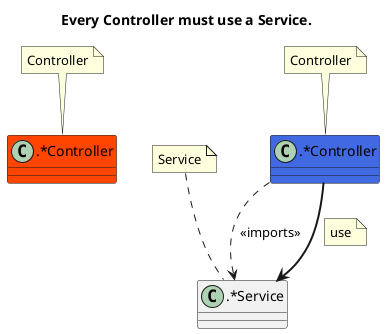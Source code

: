[role="rule"]
Every Controller must use a Service.
@startuml Every Controller must use a Service.
title Every Controller must use a Service.
class ".*Controller" as controllerW #OrangeRed {
}
class ".*Controller" as controllerC #RoyalBlue {
}
class ".*Service" as serviceC {
}
controllerC -[dashed]-> serviceC: <<imports>>
controllerC -[bold]-> serviceC
note on link: use
note "Controller" as Controller1
Controller1 .. controllerW
note "Controller" as Controller
Controller .. controllerC
note "Service" as Service
Service .. serviceC
@enduml

//can only changed to can-only
[role="rule"]
Every Service can-only beUsedBy a Controller or beUsedBy a Service.
@startuml Every Service can-only beUsedBy a Controller or beUsedBy a Service.
scale 4
title Every Service can-only beUsedBy a Controller or beUsedBy a Service.
class ".*Service" as service1W {
}
class ".*Controller" as controllerC {
}
class ".*Service" as serviceCC {
}
class ".*Service" as service1C {
}
class ".*Service" as service1CC {
}
class ".*Service" as service1WW {
}
class "?famixClassW" as famixClassW {
}
class "?famixClass1WW" as famixClass1WW {
}
controllerC -[dashed]-> service1C #line:RoyalBlue;text:RoyalBlue : <<imports>>
service1C -[bold]-> controllerC #line:RoyalBlue;text:RoyalBlue 
note on link: beUsedBy
famixClassW -[dashed]-> service1W #line:OrangeRed;text:OrangeRed : <<imports>>
service1W -[bold]-> famixClassW #line:OrangeRed;text:OrangeRed 
note on link: beUsedBy
serviceCC -[dashed]-> service1CC #line:RoyalBlue;text:RoyalBlue : <<imports>>
service1CC -[bold]-> serviceCC #line:RoyalBlue;text:RoyalBlue 
note on link: beUsedBy
famixClass1WW -[dashed]-> service1WW #line:OrangeRed;text:OrangeRed : <<imports>>
service1WW -[bold]-> famixClass1WW #line:OrangeRed;text:OrangeRed 
note on link: beUsedBy
note "Service" as Service1
Service1 .. service1W
note "Controller" as Controller
Controller .. controllerC
note "Service" as Service3
Service3 .. serviceCC
note "Service" as Service
Service .. service1C
note "Service" as Service2
Service2 .. service1CC
note "Service" as Service4
Service4 .. service1WW
@enduml

[role="rule"]
No Controller can access a DataAccessObject.
@startuml No Controller can access a DataAccessObject.
title No Controller can access a DataAccessObject.
class ".*DAO" as dataAccessObject {
}
class ".*Controller" as controller {
}
controller -[dashed]-> dataAccessObject #line:OrangeRed;text:OrangeRed : <<imports>>
controller -[bold]-> dataAccessObject #line:OrangeRed;text:OrangeRed 
note on link: access
note "DataAccessObject" as DataAccessObject
DataAccessObject .. dataAccessObject
note "Controller" as Controller
Controller .. controller
@enduml

[role="rule"]
Nothing can access a Controller.
@startuml Nothing can access a Controller.
title Nothing can access a Controller.
class ".*Controller" as controller {
}
class "?nothing" as nothing {
}
nothing -[dashed]-> controller #line:OrangeRed;text:OrangeRed : <<imports>>
nothing -[bold]-> controller #line:OrangeRed;text:OrangeRed 
note on link: access
note "Controller" as Controller
Controller .. controller
@enduml

// one changed to 1
[role="rule"]
Every HostTransactionComponent can beIncludedIn exactly 1 Module.
==============================================================
Module has no equivalent is archcnl
==============================================================

[role="rule"]
No HostTransactionComponent can dependOn anything.
@startuml No HostTransactionComponent can dependOn anything.
title No HostTransactionComponent can dependOn anything.
class "HostTransactionComponent" as hostTransactionComponent {
}
enum "?anything" as anything {
}
hostTransactionComponent -[dashed]-> anything #line:OrangeRed;text:OrangeRed : <<imports>>
hostTransactionComponent -[bold]-> anything #line:OrangeRed;text:OrangeRed 
note on link: dependOn
note "HostTransactionComponent" as HostTransactionComponent
HostTransactionComponent .. hostTransactionComponent
@enduml

// haveName changed to hasName
[role="rule"]
Every BatchBean must hasName equal-to "Bat*".
==============================================================
String can't be visualized
==============================================================

// call cant be described, isDefinedIn changed to methodIsDefinedIn
[role="rule"]
No MBean can call a Method that (methodIsDefinedIn an ApplicationCore).
==============================================================
call couldn't be formalized
==============================================================

// CompositePrimary Key erfordert 2 mal @Id --> nicht mit einfachem mapping möglich
[role="rule"]
No Entity can define a CompositePrimaryKey.
==============================================================
CompositePrimaryKey couldn't be formalized
==============================================================

// nicht formalisierbar, da PrimaryKey sich aus mehreren unterliegenden Konzepten zusammensetzen müsste --> keine Graphstruktur
[role="rule"]
Every PrimaryKey can consistOf exactly 1 Attribute.
==============================================================
PrimaryKey couldn't be formalized
==============================================================

[role="rule"]
Every ApplicationException must implement a BusinessException or implement a TechnicalException or implement a TechnicalRuntimeException.
@startuml Every ApplicationException must implement a BusinessException or implement a TechnicalException or implement a TechnicalRuntimeException.
title Every ApplicationException must implement a BusinessException or implement a TechnicalException or implement a TechnicalRuntimeException.
class "?GENERATED7" as GENERATED7 {
<color:#OrangeRed> {method} ?method6()
}
GENERATED7::method6 -[dashed]-> applicationExceptionW1 #line:OrangeRed;text:OrangeRed : <<throws>>
folder "application" as package3 #OrangeRed {
class "?applicationExceptionW1" as applicationExceptionW1 #OrangeRed {
}
}
note "Exception" as Exception6
Exception6 .. applicationExceptionW1
folder "application" as package #RoyalBlue {
class "?applicationExceptionC1" as applicationExceptionC1 #RoyalBlue implements businessExceptionC1 {
}
}
class "?GENERATED1" as GENERATED1 {
<color:#RoyalBlue> {method} ?method()
}
GENERATED1::method -[dashed]-> applicationExceptionC1 #line:RoyalBlue;text:RoyalBlue : <<throws>>
note "Exception" as Exception
Exception .. applicationExceptionC1
class "?GENERATED2" as GENERATED2 {
{method} ?method1()
}
GENERATED2::method1 -[dashed]-> businessExceptionC1: <<throws>>
folder "business" as business {
interface "?businessExceptionC1" as businessExceptionC1 {
}
}
note "Exception" as Exception1
Exception1 .. businessExceptionC1
class "?GENERATED5" as GENERATED5 {
<color:#RoyalBlue> {method} ?method4()
}
GENERATED5::method4 -[dashed]-> applicationExceptionCCC1 #line:RoyalBlue;text:RoyalBlue : <<throws>>
folder "application" as package2 #RoyalBlue {
class "?applicationExceptionCCC1" as applicationExceptionCCC1 #RoyalBlue implements technicalRuntimeExceptionCCC11 {
}
}
note "Exception" as Exception4
Exception4 .. applicationExceptionCCC1
folder "technical" as business1 {
interface "?technicalExceptionCC1" as technicalExceptionCC1 {
}
}
class "?GENERATED4" as GENERATED4 {
{method} ?method3()
}
GENERATED4::method3 -[dashed]-> technicalExceptionCC1: <<throws>>
note "Exception" as Exception3
Exception3 .. technicalExceptionCC1
class "RuntimeException" as runtime1 {
}
folder "technical" as business2 {
interface "?technicalRuntimeExceptionCCC11" as technicalRuntimeExceptionCCC11 extends runtime1 {
}
}
class "?GENERATED6" as GENERATED6 {
{method} ?method5()
}
GENERATED6::method5 -[dashed]-> technicalRuntimeExceptionCCC11: <<throws>>
note "Exception" as Exception5
Exception5 .. technicalRuntimeExceptionCCC11
note "RuntimeException" as RuntimeException
RuntimeException .. runtime1
note "TechnicalException" as TechnicalException1
TechnicalException1 .. technicalRuntimeExceptionCCC11
folder "application" as package1 #RoyalBlue {
class "?applicationExceptionCC1" as applicationExceptionCC1 #RoyalBlue implements technicalExceptionCC1 {
}
}
class "?GENERATED3" as GENERATED3 {
<color:#RoyalBlue> {method} ?method2()
}
GENERATED3::method2 -[dashed]-> applicationExceptionCC1 #line:RoyalBlue;text:RoyalBlue : <<throws>>
note "Exception" as Exception2
Exception2 .. applicationExceptionCC1
applicationExceptionC1 -[bold]-> businessExceptionC1
note on link: implement
applicationExceptionCC1 -[bold]-> technicalExceptionCC1
note on link: implement
applicationExceptionCCC1 -[bold]-> technicalRuntimeExceptionCCC11
note on link: implement
note "ApplicationException" as ApplicationException3
ApplicationException3 .. applicationExceptionW1
note "ApplicationException" as ApplicationException
ApplicationException .. applicationExceptionC1
note "BusinessException" as BusinessException
BusinessException .. businessExceptionC1
note "ApplicationException" as ApplicationException2
ApplicationException2 .. applicationExceptionCCC1
note "TechnicalException" as TechnicalException
TechnicalException .. technicalExceptionCC1
note "TechnicalRuntimeException" as TechnicalRuntimeException
TechnicalRuntimeException .. technicalRuntimeExceptionCCC11
note "ApplicationException" as ApplicationException1
ApplicationException1 .. applicationExceptionCC1
@enduml

// isLocatedIn changed to methodIsLocatedIn da das Mapping doppelt verwendet wird
[role="rule"]
Every Method that (hasModifier equal-to "public" and methodIsLocatedIn a ControllerLayer) must return an APIResponseWrapper.
===============================================================================
String can't be visualized
===============================================================================

// Field changed to Aggregate
[role="rule"]
Every GeneratedValueAnnotation that (annotates a Aggregate) must define a Strategy that (hasValue equal-to "AUTO").
===============================================================================
String can't be visualized
===============================================================================

[role="rule"]
Every Aggregate that (defines an AggregateId) must provide a Method that (return an AggregateId).
@startuml Every Aggregate that (defines an AggregateId) must provide a Method that (return an AggregateId).
title Every Aggregate that (defines an AggregateId) must provide a Method that (return an AggregateId).
class ".*AggregateId" as aggregateIdC {
}
class ".*Aggregate" as aggregateW #OrangeRed {
<color:#OrangeRed> {field} ?att1 : .*AggregateId
}
class ".*AggregateId" as aggregateId1C #RoyalBlue {
}
class ".*Aggregate" as aggregateC #RoyalBlue {
<color:#RoyalBlue> {field} ?att : .*AggregateId
{method} ?methodC() : .*AggregateId
}
class ".*AggregateId" as aggregateId1W #OrangeRed {
}
aggregateC -[bold]-> aggregateId1C #line:RoyalBlue;text:RoyalBlue 
note on link: defines
aggregateC::methodC -[bold]-> aggregateIdC
note on link: return
aggregateC -[bold]-> aggregateC::methodC
note on link: provide
aggregateW -[bold]-> aggregateId1W #line:OrangeRed;text:OrangeRed 
note on link: defines
note "AggregateId" as AggregateId1
AggregateId1 .. aggregateIdC
note "Aggregate" as Aggregate1
Aggregate1 .. aggregateW
note "AggregateId" as AggregateId
AggregateId .. aggregateId1C
note "Aggregate" as Aggregate
Aggregate .. aggregateC
note "AggregateId" as AggregateId2
AggregateId2 .. aggregateId1W
@enduml

// Field changed to Attribute, haveModifier changed to hasModifier
[role="rule"]
Every Attribute that (represents a Logger) must hasModifier equal-to "private" and hasModifier equal-to "static" and hasModifier equal-to "final".
===============================================================================
String can't be visualized
===============================================================================

[role="rule"]
Every Exception that (isThrownBy a ServiceMethod) must be a ServiceInterfaceException.
@startuml Every Exception that (isThrownBy a ServiceMethod) must be a ServiceInterfaceException.
title Every Exception that (isThrownBy a ServiceMethod) must be a ServiceInterfaceException.
class ".*Service" as service21 #OrangeRed {
<color:#OrangeRed> {method} ?serviceMethodW()
}
note "Service" as Service1
Service1 .. service21
class "?GENERATED2" as GENERATED2 {
{method} ?method1()
}
GENERATED2::method1 -[dashed]-> serviceInterfaceExceptionC1: <<throws>>
folder "services" as namespace1 {
class "?serviceInterfaceExceptionC1" as serviceInterfaceExceptionC1 {
}
}
note "Exception" as Exception1
Exception1 .. serviceInterfaceExceptionC1
note "ServiceLayer" as ServiceLayer
ServiceLayer .. namespace1
class "?GENERATED1" as GENERATED1 {
{method} ?method()
}
class "?exceptionC" as exceptionC {
}
GENERATED1::method -[dashed]-> exceptionC: <<throws>>
class "?GENERATED3" as GENERATED3 {
<color:#OrangeRed> {method} ?method2()
}
class "?exceptionW" as exceptionW #OrangeRed {
}
GENERATED3::method2 -[dashed]-> exceptionW #line:OrangeRed;text:OrangeRed : <<throws>>
class ".*Service" as service1 {
{method} ?serviceMethodC()
}
note "Service" as Service
Service .. service1
service1::serviceMethodC -[dashed]-> exceptionC: <<throws>>
exceptionC -[bold]-> service1::serviceMethodC
note on link: isThrownBy
exceptionC --|> serviceInterfaceExceptionC1 #line:RoyalBlue;text:RoyalBlue : Is-a
service21::serviceMethodW -[dashed]-> exceptionW #line:OrangeRed;text:OrangeRed : <<throws>>
exceptionW -[bold]-> service21::serviceMethodW #line:OrangeRed;text:OrangeRed 
note on link: isThrownBy
note "ServiceMethod" as ServiceMethod1
ServiceMethod1 .. service21::serviceMethodW
note "ServiceInterfaceException" as ServiceInterfaceException
ServiceInterfaceException .. serviceInterfaceExceptionC1
note "Exception" as Exception
Exception .. exceptionC
note "Exception" as Exception2
Exception2 .. exceptionW
note "ServiceMethod" as ServiceMethod
ServiceMethod .. service1::serviceMethodC
@enduml

[role="rule"]
No ServiceMethod can throw an Exception that (isDefinedIn an ApplicationCore).
@startuml No ServiceMethod can throw an Exception that (isDefinedIn an ApplicationCore).
title No ServiceMethod can throw an Exception that (isDefinedIn an ApplicationCore).
class "?GENERATED1" as GENERATED1 {
{method} ?method()
}
GENERATED1::method -[dashed]-> exception: <<throws>>
class ".*Service" as service1 {
{method} ?serviceMethod()
}
note "Service" as Service
Service .. service1
folder "core" as applicationCore {
class "?exception" as exception {
}
}
exception -[bold]-> applicationCore
note on link: isDefinedIn
service1::serviceMethod -[dashed]-> exception: <<throws>>
service1::serviceMethod -[bold]-> exception #line:OrangeRed;text:OrangeRed 
note on link: throw
note "Exception" as Exception
Exception .. exception
note "ServiceMethod" as ServiceMethod
ServiceMethod .. service1::serviceMethod
note "ApplicationCore" as ApplicationCore
ApplicationCore .. applicationCore
@enduml

// that nach vorne gezogen, ExceptionFacade kann nicht formalisiert werden: Was ist das, ArchCNL erlaubt keinen Zugriff auf try catch Strukturen
[role="rule"]
Every Method that (isPartOf an ExceptionFacade) must beAnnotatedWith a LoggingContextAnnotation.
============================================================
ExceptionFacade couldn't be formalized
============================================================

[role="rule"]
Every ServiceMethod can-only return a TransferObject or return a PrimitiveType.
@startuml Every ServiceMethod can-only return a TransferObject or return a PrimitiveType.
title Every ServiceMethod can-only return a TransferObject or return a PrimitiveType.
folder "transfer" as package {
class "?transferObjectC" as transferObjectC {
}
}
class ".*Service" as service21 {
{method} ?serviceMethodW() : ?famixClassW
}
note "Service" as Service1
Service1 .. service21
class ".*Service" as service31 {
{method} ?serviceMethodCC() : ?primitiveTypeCC
}
note "Service" as Service2
Service2 .. service31
class ".*Service" as service41 {
{method} ?serviceMethodWW() : ?primitiveType1WW
}
note "Service" as Service3
Service3 .. service41
class primitiveType1WW <<primitive>> #OrangeRed
class "?famixClassW" as famixClassW #OrangeRed {
}
class primitiveTypeCC <<primitive>> #RoyalBlue
class ".*Service" as service1 {
{method} ?serviceMethodC() : ?transferObjectC
}
note "Service" as Service
Service .. service1
service1::serviceMethodC -[bold]-> transferObjectC #line:RoyalBlue;text:RoyalBlue 
note on link: return
service21::serviceMethodW -[bold]-> famixClassW #line:OrangeRed;text:OrangeRed 
note on link: return
service31::serviceMethodCC -[bold]-> primitiveTypeCC #line:RoyalBlue;text:RoyalBlue 
note on link: return
service41::serviceMethodWW -[bold]-> primitiveType1WW #line:OrangeRed;text:OrangeRed 
note on link: return
note "TransferObject" as TransferObject
TransferObject .. transferObjectC
note "ServiceMethod" as ServiceMethod1
ServiceMethod1 .. service21::serviceMethodW
note "ServiceMethod" as ServiceMethod2
ServiceMethod2 .. service31::serviceMethodCC
note "ServiceMethod" as ServiceMethod3
ServiceMethod3 .. service41::serviceMethodWW
note "ServiceMethod" as ServiceMethod
ServiceMethod .. service1::serviceMethodC
@enduml

// hasType changed to hasDeclaredType, declare changed to definesParameter
[role="rule"]
Every ServiceMethod can-only definesParameter a Parameter that (hasDeclaredType a TransferObject) or definesParameter a Parameter that (hasDeclaredType a PrimitiveType).
@startuml Every ServiceMethod can-only definesParameter a Parameter that (hasDeclaredType a TransferObject) or definesParameter a Parameter that (hasDeclaredType a PrimitiveType).
title Every ServiceMethod can-only definesParameter a Parameter that (hasDeclaredType a TransferObject) or definesParameter a Parameter that (hasDeclaredType a PrimitiveType).
folder "transfer" as package {
class "?transferObjectC" as transferObjectC {
}
}
class ".*Service" as service21 {
{method} ?serviceMethodW(<color:#OrangeRed>?parameter2W</color>)
}
note "Service" as Service1
Service1 .. service21
class ".*Service" as service31 {
{method} ?serviceMethodCC(<color:#RoyalBlue>?parameter1CC:?primitiveTypeCC</color>)
}
note "Service" as Service2
Service2 .. service31
class ".*Service" as service41 {
{method} ?serviceMethodWW(<color:#OrangeRed>?parameter3WW</color>)
}
note "Service" as Service3
Service3 .. service41
class primitiveTypeCC <<primitive>>
class ".*Service" as service1 {
{method} ?serviceMethodC(<color:#RoyalBlue>?parameterC:?transferObjectC</color>)
}
note "Service" as Service
Service .. service1
note "TransferObject" as TransferObject
TransferObject .. transferObjectC
note "ServiceMethod" as ServiceMethod1
ServiceMethod1 .. service21::serviceMethodW
note "ServiceMethod" as ServiceMethod2
ServiceMethod2 .. service31::serviceMethodCC
note "ServiceMethod" as ServiceMethod3
ServiceMethod3 .. service41::serviceMethodWW
note "ServiceMethod" as ServiceMethod
ServiceMethod .. service1::serviceMethodC
@enduml

// declares changed to definesAttribute, Class changes to FamixClass, Field changed to Attribute, beAccessedBy kann nicht formalisiert werden
[role="rule"]
Every FamixClass that (definesAttribute a Attribute that (isAnnotatedWith a PayloadAnnotation)) can-only beAccessedBy a Method that (isAnnotatedWith a SecuredAnnotation).
=========================================================
beAccessedBy couldn't be formalized
=========================================================

// Field changed to Attribute, can only changed to can-only, isDefinedIn changed to isFieldOf or isMethodOf, , beAccessedBy kann nicht formalisiert werden
[role="rule"]
Every Attribute that (isFieldOf StatelessSessionBean X) can-only beAccessedBy a Constructor that (isMethodOf StatelessSessionBean X) or beAccessedBy a PostConstructMethod that (isMethodOf StatelessSessionBean X).
=========================================================
beAccessedBy couldn't be formalized
=========================================================

// hasPosition hat kein Äquivalent
[role="rule"]
Every Parameter that (hasPosition equal-to 1 and isDefinedBy a Method that (isDefinedBy a RemoteBeanInterface)) must haveType a AufrufKontextTo or haveType a ClientAufrufKontextTo.
=========================================================
hasPosition couldn't be formalized
=========================================================

// accesses changed to accesses, can only changed to can-only
[role="rule"]
Every Application that (accesses Application X) can-only accesses a ServiceLayer that (belongsTo Application X).
@startuml Every Application that (accesses Application X) can-only accesses a ServiceLayer that (belongsTo Application X).
title Every Application that (accesses Application X) can-only accesses a ServiceLayer that (belongsTo Application X).
folder "application" as  XC {
class "?class2" as class2 {
}
folder "services" as serviceLayerC {
class "?class21" as class21 #RoyalBlue {
}
}
}
folder "application" as applicationC {
class "?class" as class {
}
class "?class1" as class1 #RoyalBlue {
}
}

folder "application" as applicationW {
class "?class3" as class3 {
}
class "?class4" as class4 #OrangeRed {
}
}
folder "?namespaceW" as namespaceW #OrangeRed {
class "?class23" as class23 #OrangeRed {
}
}
folder "application" as  XW {
class "?class22" as class22 {
}
}
class -[dashed]-> class2: <<imports>>
class -[bold]-> class2
note on link: use
applicationC -[bold]->  XC
note on link: accesses
serviceLayerC -[bold]->  XC
note on link: belongsTo
class1 -[dashed]-> class21 #line:RoyalBlue;text:RoyalBlue : <<imports>>
class1 -[bold]-> class21 #line:RoyalBlue;text:RoyalBlue 
note on link: use
applicationC -[bold]-> serviceLayerC #line:RoyalBlue;text:RoyalBlue 
note on link: accesses
class3 -[dashed]-> class22: <<imports>>
class3 -[bold]-> class22
note on link: use
applicationW -[bold]->  XW
note on link: accesses
class4 -[dashed]-> class23 #line:OrangeRed;text:OrangeRed : <<imports>>
class4 -[bold]-> class23 #line:OrangeRed;text:OrangeRed 
note on link: use
applicationW -[bold]-> namespaceW #line:OrangeRed;text:OrangeRed 
note on link: accesses
note "Application" as Application1
Application1 ..  XC
note "Application" as Application
Application .. applicationC
note "ServiceLayer" as ServiceLayer
ServiceLayer .. serviceLayerC
note "Application" as Application2
Application2 .. applicationW
note "Application" as Application3
Application3 ..  XW
@enduml

// Module hat kein Äquivalent, hasName kann nicht in Variable gespeichert werden, Umweg über Konzept nicht in Visualisierung möglich
[role="rule"]
Every Service that (hasName equal-to A and isLocatedIn Module X and uses a Service that (hasName equal-to B and isLocatedIn Module X)) must communicateVia a LocalEJBCommunication that (hasSource a Service that (hasName equal-to A) and hasDestination a Service that (hasName equal-to B)).
================================================================================
 Nein, die Regel ist wegen ,,hasName equal-to A`` im Sinne der Regelgrammatik ungültig.
================================================================================

// uses changed to use, Domain und WebserviceCommunication nicht formalisierbar
[role="rule"]
Every Service that (isLocatedIn Domain X and use a Service that (isLocatedIn Domain Y)) must use a WebserviceCommunication that (hasSource a Service that (isLocatedIn Domain X) and hasDestination a Service that (isLocatedIn Domain Y)).
================================================================================
Nein, da hasSource und hasDestination über dem Niveau der Codeontologie liegen und damit kein Mapping formulierbar ist.
================================================================================

// Module hat kein Äquivalent
[role="rule"]
Every Service that (isLocatedIn Application A and isLocatedIn Module X and uses a Service that (isLocatedIn Application A and isLocatedIn Module Y)) must communicateVia a LocalEJBCommunication that (hasSource a Service that (isLocatedIn Application A and isLocatedIn Module X) and hasDestination a Service that (isLocatedIn Application A and isLocatedIn Module Y)).
================================================================================
Nein, da Module nicht auf dem Level der Code-Ontologie von ArchCNL steht.
================================================================================

[role="rule"]
Every BusinessLogicService that (isLocatedIn Module X and uses a DataAccessComponent) can only use a DataAccessComponent that (isLocatedIn Module X) or use a HostAccessComponent that (isLocatedIn Module X) or use a HostTransactionComponent that (isLocatedIn Module X).
================================================================================
Nein, da Module nicht auf dem Level der Code-Ontologie von ArchCNL steht.
================================================================================

// String kann nicht direkt in Variable gespeichert werden, Umweg über Konzept durch Visualisierung nicht erlaubt, WebserviceCommunication nicht formalisierbar
[role="rule"]
Every Application that (hasName equal-to X and communicatesWith an Application that (hasName equal-to Y)) can only use a WebserviceCommunication that (hasSource an Application that (hasName equal-to X) and hasDestination an Application that (hasName equal-to Y)) or use a RemoteEJBCommunication that (hasSource an Application that (hasName equal-to X) and hasDestination an Application that (hasName equal-to Y)) .
================================================================================
Regel ist wegen ,,hasName equal-to X`` im Sinne der Regelgrammatik ungültig.
================================================================================

//------------------------------------------------------------------------------------------------------------------------------------------------

[role="mapping"]
definesMapping: (?class rdf:type famix:FamixClass) (?class famix:definesAttribute ?att) (?att famix:hasDeclaredType ?type) -> (?class architecture:defines ?type)
@startuml definesMapping
title definesMapping
class "?class" as class {
{field} ?att : ?type
}
class "?type" as type {
}
class -[bold]-> type
note on link: defines
@enduml

[role="mapping"]
useMapping: (?class rdf:type famix:FamixClass) (?class2 rdf:type famix:FamixClass) (?class famix:imports ?class2) -> (?class architecture:use ?class2)
@startuml useMapping
title useMapping
class "?class" as class {
}
class "?class2" as class2 {
}
class -[dashed]-> class2: <<imports>>
class -[bold]-> class2
note on link: use
@enduml

[role="mapping"]
beUsedByMapping: (?class rdf:type famix:FamixClass) (?class2 rdf:type famix:FamixClass) (?class famix:imports ?class2) -> (?class2 architecture:beUsedBy ?class)
@startuml beUsedByMapping
title beUsedByMapping
class "?class" as class {
}
class "?class2" as class2 {
}
class -[dashed]-> class2: <<imports>>
class2 -[bold]-> class
note on link: beUsedBy
@enduml

[role="mapping"]
accessMapping: (?class rdf:type famix:FamixClass) (?class2 rdf:type famix:FamixClass) (?class famix:imports ?class2) -> (?class architecture:access ?class2)
@startuml accessMapping
title accessMapping
class "?class" as class {
}
class "?class2" as class2 {
}
class -[dashed]-> class2: <<imports>>
class -[bold]-> class2
note on link: access
@enduml

[role="mapping"]
accessesMapping: (?package famix:namespaceContains ?class) (?package2 famix:namespaceContains ?class2) (?class architecture:use ?class2) -> (?package architecture:accesses ?package2)
@startuml accessesMapping
title accessesMapping
folder "?package" as package {
class "?class" as class {
}
}
folder "?package2" as package2 {
class "?class2" as class2 {
}
}
class -[dashed]-> class2: <<imports>>
class -[bold]-> class2
note on link: use
package -[bold]-> package2
note on link: accesses
@enduml

[role="mapping"]
dependOnMapping: (?class famix:imports ?class2) -> (?class architecture:dependOn ?class2)
@startuml dependOnMapping
title dependOnMapping
class "?class" as class {
}
class "?class2" as class2 {
}
class -[dashed]-> class2: <<imports>>
class -[bold]-> class2
note on link: dependOn
@enduml

[role="mapping"]
defineMapping: (?annotation rdf:type famix:AnnotationType) (?annotation famix:hasAnnotationTypeAttribute ?att) -> (?annotation architecture:define ?att)
@startuml defineMapping
title defineMapping
annotation "?annotation" as annotation {
{field} ?att
}
annotation -[bold]-> annotation::att
note on link: define
@enduml

[role="mapping"]
implementMapping: (?inheritance famix:hasSubClass ?class) (?inheritance famix:hasSuperClass ?interface) (?interface famix:isInterface 'true'^^xsd:boolean) -> (?class architecture:implement ?interface)
@startuml implementMapping
title implementMapping
class "?class" as class implements interface {
}
interface "?interface" as interface {
}
class -[bold]-> interface
note on link: implement
@enduml

[role="mapping"]
methodIsLocatedInMapping: (?class famix:definesMethod ?method) (?package famix:namespaceContains ?class) -> (?method architecture:methodIsLocatedIn ?package)
@startuml methodIsLocatedInMapping
title methodIsLocatedInMapping
folder "?package" as package {
class "?class" as class {
{method} ?method()
}
}
class::method -[bold]-> package
note on link: methodIsLocatedIn
@enduml

[role="mapping"]
isLocatedInMapping: (?package famix:namespaceContains ?class) -> (?class architecture:isLocatedIn ?package)
@startuml isLocatedInMapping
title isLocatedInMapping
folder "?package" as package {
class "?class" as class {
}
}
class -[bold]-> package
note on link: isLocatedIn
@enduml

[role="mapping"]
returnMapping: (?method rdf:type famix:Method) (?method famix:hasDeclaredType ?returnType) -> (?method architecture:return ?returnType)
@startuml returnMapping
title returnMapping
class "?GENERATED1" as GENERATED1 {
{method} ?method() : ?returnType
}
class "?returnType" as returnType {
}
GENERATED1::method -[bold]-> returnType
note on link: return
@enduml

[role="mapping"]
annotatesMapping: (?class rdf:type famix:FamixClass) (?class famix:hasAnnotationInstance ?instance) (?instance famix:hasAnnotationType ?annotation) -> (?annotation architecture:annotates ?class)
@startuml annotatesMapping
title annotatesMapping
annotation "?annotation" as annotation {
}
class "?class" as class <<?annotation>> {
}
annotation -[bold]-> class
note on link: annotates
@enduml

[role="mapping"]
provideMapping: (?class rdf:type famix:FamixClass) (?class famix:definesMethod ?method) -> (?class architecture:provide ?method)
@startuml provideMapping
title provideMapping
class "?class" as class {
{method} ?method()
}
class -[bold]-> class::method
note on link: provide
@enduml

[role="mapping"]
representsMapping: (?att rdf:type famix:Attribute) (?att famix:hasDeclaredType ?type) (?namespace famix:namespaceContains ?type) -> (?att architecture:represents ?namespace)
@startuml representsMapping
title representsMapping
class "?GENERATED1" as GENERATED1 {
{field} ?att : ?type
}
folder "?namespace" as namespace {
class "?type" as type {
}
}
GENERATED1::att -[bold]-> namespace
note on link: represents
@enduml

[role="mapping"]
isThrownByMapping: (?exception rdf:type famix:FamixClass) (?method rdf:type famix:Method) (?method famix:throwsException ?exception) -> (?exception architecture:isThrownBy ?method)
@startuml isThrownByMapping
title isThrownByMapping
class "?exception" as exception {
}
class "?GENERATED1" as GENERATED1 {
{method} ?method()
}
GENERATED1::method -[dashed]-> exception: <<throws>>
exception -[bold]-> GENERATED1::method
note on link: isThrownBy
@enduml

[role="mapping"]
throwMapping: (?method rdf:type famix:Method) (?method famix:throwsException ?exception) -> (?method architecture:throw ?exception)
@startuml throwMapping
title throwMapping
class "?exception" as exception {
}
class "?GENERATED1" as GENERATED1 {
{method} ?method()
}
GENERATED1::method -[dashed]-> exception: <<throws>>
GENERATED1::method -[bold]-> exception
note on link: throw
@enduml

[role="mapping"]
isDefinedInMapping: (?namespace famix:namespaceContains ?class) -> (?class architecture:isDefinedIn ?namespace)
@startuml isDefinedInMapping
title isDefinedInMapping
folder "?namespace" as namespace {
class "?class" as class {
}
}
class -[bold]-> namespace
note on link: isDefinedIn
@enduml

[role="mapping"]
methodIsDefinedInMapping: (?namespace famix:namespaceContains ?class) (?class famix:definesMethod ?method) -> (?method architecture:methodIsDefinedIn ?namespace)
@startuml methodIsDefinedInMapping
title methodIsDefinedInMapping
folder "?namespace" as namespace {
class "?class" as class {
{method} ?method()
}
}
class::method -[bold]-> namespace
note on link: methodIsDefinedIn
@enduml

[role="mapping"]
isMethodOfMapping: (?class rdf:type famix:FamixClass) (?class famix:definesMethod ?content) -> (?content architecture:isMethodOf ?class)
@startuml isMethodOfMapping
title isMethodOfMapping
class "?class" as class {
{method} ?content()
}
class::content -[bold]-> class
note on link: isMethodOf
@enduml

[role="mapping"]
isAttributeOfMapping: (?class rdf:type famix:FamixClass) (?class famix:definesAttribute ?content) -> (?content architecture:isAttributeOf ?class)
@startuml isAttributeOfMapping
title isAttributeOfMapping
class "?class" as class {
{field} ?content
}
class::content -[bold]-> class
note on link: isAttributeOf
@enduml

[role="mapping"]
beAnnotatedWithMapping: (?method rdf:type famix:Method) (?method famix:hasAnnotationInstance ?instance) (?instance famix:hasAnnotationType ?annotation) -> (?method architecture:beAnnotatedWith ?annotation)
@startuml beAnnotatedWithMapping
title beAnnotatedWithMapping
annotation "?annotation" as annotation {
}
class "?GENERATED1" as GENERATED1 {
{method} ?method() <<?annotation>>
}
GENERATED1::method -[bold]-> annotation
note on link: beAnnotatedWith
@enduml

[role="mapping"]
belongsToMapping: (?layer rdf:type architecture:ServiceLayer) (?app rdf:type architecture:Application) (?app famix:namespaceContains ?layer) -> (?layer architecture:belongsTo ?app)
@startuml belongsToMapping
title belongsToMapping
folder "application" as app1 {
folder "services" as layer1 {
}
}

layer1 -[bold]-> app1
note on link: belongsTo
note "Application" as Application
Application .. app1
note "ServiceLayer" as ServiceLayer
ServiceLayer .. layer1
@enduml

//----------------------------------------------

[role="mapping"]
isController: (?class rdf:type famix:FamixClass) (?class famix:hasName ?name) regex(?name, '.*Controller') -> (?class rdf:type architecture:Controller)
@startuml isController
title isController
class ".*Controller" as class {
}
note "Controller" as Controller
Controller .. class
@enduml

[role="mapping"]
isService: (?class rdf:type famix:FamixClass) (?class famix:hasName ?name) regex(?name, '.*Service') -> (?class rdf:type architecture:Service)
@startuml isService
title isService
class ".*Service" as class {
}
note "Service" as Service
Service .. class
@enduml

[role="mapping"]
isDataAccessObject: (?class rdf:type famix:FamixClass) (?class famix:hasName ?name) regex(?name, '.*DAO') -> (?class rdf:type architecture:DataAccessObject)
@startuml isDataAccessObject
title isDataAccessObject
class ".*DAO" as class {
}
note "DataAccessObject" as DataAccessObject
DataAccessObject .. class
@enduml

[role="mapping"]
isHostTransactionComponent: (?class rdf:type famix:FamixClass) (?class famix:hasName 'HostTransactionComponent') -> (?class rdf:type architecture:HostTransactionComponent)
@startuml isHostTransactionComponent
title isHostTransactionComponent
class "HostTransactionComponent" as class {
}
note "HostTransactionComponent" as HostTransactionComponent
HostTransactionComponent .. class
@enduml

[role="mapping"]
isEntity: (?class rdf:type famix:FamixClass) (?class famix:hasName ?name) regex(?name, '.*Entity') -> (?class rdf:type architecture:Entity)
@startuml isEntity
title isEntity
class ".*Entity" as class {
}
note "Entity" as Entity
Entity .. class
@enduml

[role="mapping"]
isApplicationException: (?exception rdf:type architecture:Exception) (?package famix:namespaceContains ?exception) (?package famix:hasName 'application') -> (?exception rdf:type architecture:ApplicationException)
@startuml isApplicationException
title isApplicationException
folder "application" as package {
class "?exception1" as exception1 {
}
}
class "?GENERATED1" as GENERATED1 {
{method} ?method()
}
GENERATED1::method -[dashed]-> exception1: <<throws>>
note "Exception" as Exception
Exception .. exception1
note "ApplicationException" as ApplicationException
ApplicationException .. exception1
@enduml

[role="mapping"]
isBusinessException: (?exception rdf:type architecture:Exception) (?business famix:namespaceContains ?exception) (?business famix:hasName 'business') -> (?exception rdf:type architecture:BusinessException)
===============================================================
Fehler: exception ist nicht in Package
===============================================================
@startuml isBusinessException
title isBusinessException
class "?GENERATED1" as GENERATED1 {
{method} ?method()
}
GENERATED1::method -[dashed]-> exception1: <<throws>>
folder "business" as business {
class "?exception1" as exception1 {
}
}
note "Exception" as Exception
Exception .. exception1
note "BusinessException" as BusinessException
BusinessException .. exception1
@enduml

[role="mapping"]
isTechnicalException: (?exception rdf:type architecture:Exception) (?business famix:namespaceContains ?exception) (?business famix:hasName 'technical') -> (?exception rdf:type architecture:TechnicalException)
===============================================================
Fehler: exception ist nicht in Package
===============================================================
@startuml isTechnicalException
title isTechnicalException
class "?GENERATED1" as GENERATED1 {
{method} ?method()
}
GENERATED1::method -[dashed]-> exception1: <<throws>>
folder "technical" as business {
class "?exception1" as exception1 {
}
}
note "Exception" as Exception
Exception .. exception1
note "TechnicalException" as TechnicalException
TechnicalException .. exception1
@enduml

[role="mapping"]
isRuntimeException: (?class rdf:type famix:FamixClass) (?class famix:hasName 'RuntimeException') -> (?class rdf:type architecture:RuntimeException)
@startuml isRuntimeException
title isRuntimeException
class "RuntimeException" as class {
}
note "RuntimeException" as RuntimeException
RuntimeException .. class
@enduml

[role="mapping"]
isTechnicalRuntimeException: (?exception rdf:type architecture:TechnicalException) (?runtime rdf:type architecture:RuntimeException) (?inheritance famix:hasSubClass ?exception) (?inheritance famix:hasSuperClass ?runtime) -> (?exception rdf:type architecture:TechnicalRuntimeException)
===================================================================================================================
Bei exception kann kein Variablentyp aus FamixClass, TechnicalException und Exception auswählen
===================================================================================================================

[role="mapping"]
isControllerLayer: (?package rdf:type famix:Namespace) (?package famix:hasName ?name) regex(?name, 'controllers') -> (?package rdf:type architecture:ControllerLayer)
@startuml isControllerLayer
title isControllerLayer
folder "controllers" as package {
}
note "ControllerLayer" as ControllerLayer
ControllerLayer .. package
@enduml

[role="mapping"]
isAPIResponseWrapper: (?class rdf:type famix:FamixClass) (?class famix:hasName ?name) regex(?name, '.*ApiWrapper') -> (?class rdf:type architecture:APIResponseWrapper)
@startuml isAPIResponseWrapper
title isAPIResponseWrapper
class ".*ApiWrapper" as class {
}
note "APIResponseWrapper" as APIResponseWrapper
APIResponseWrapper .. class
@enduml

[role="mapping"]
isGeneratedValueAnnotation: (?annotation rdf:type famix:AnnotationType) (?annotation famix:hasName 'GeneratedValue') -> (?annotation rdf:type architecture:GeneratedValueAnnotation)
@startuml isGeneratedValueAnnotation
title isGeneratedValueAnnotation
annotation "GeneratedValue" as annotation {
}
note "GeneratedValueAnnotation" as GeneratedValueAnnotation
GeneratedValueAnnotation .. annotation
@enduml

[role="mapping"]
isAggregate: (?class rdf:type famix:FamixClass) (?class famix:hasName ?name) regex(?name, '.*Aggregate') -> (?class rdf:type architecture:Aggregate)
@startuml isAggregate
title isAggregate
class ".*Aggregate" as class {
}
note "Aggregate" as Aggregate
Aggregate .. class
@enduml

[role="mapping"]
isAggregateId: (?class rdf:type famix:FamixClass) (?class famix:hasName ?name) regex(?name, '.*AggregateId') -> (?class rdf:type architecture:AggregateId)
@startuml isAggregateId
title isAggregateId
class ".*AggregateId" as class {
}
note "AggregateId" as AggregateId
AggregateId .. class
@enduml

[role="mapping"]
isLogger: (?package rdf:type famix:Namespace) (?package famix:hasName ?name) regex(?name, 'logging') -> (?package rdf:type architecture:Logger)
@startuml isLogger
title isLogger
folder "logging" as package {
}
note "Logger" as Logger
Logger .. package
@enduml

[role="mapping"]
isException: (?class rdf:type famix:FamixClass) (?method famix:throwsException ?class) -> (?class rdf:type architecture:Exception)
@startuml isException
title isException
class "?class" as class {
}
class "?GENERATED1" as GENERATED1 {
{method} ?method()
}
GENERATED1::method -[dashed]-> class: <<throws>>
note "Exception" as Exception
Exception .. class
@enduml

[role="mapping"]
isServiceMethod: (?service rdf:type architecture:Service) (?service famix:definesMethod ?method) -> (?method rdf:type architecture:ServiceMethod)
@startuml isServiceMethod
title isServiceMethod
class ".*Service" as service1 {
{method} ?method()
}
note "Service" as Service
Service .. service1
note "ServiceMethod" as ServiceMethod
ServiceMethod .. service1::method
@enduml

[role="mapping"]
isServiceInterfaceException: (?exception rdf:type architecture:Exception) (?namespace rdf:type architecture:ServiceLayer) (?namespace famix:namespaceContains ?exception) -> (?exception rdf:type architecture:ServiceInterfaceException)
===============================================================
Fehler: exception ist nicht in Package
===============================================================
@startuml isServiceInterfaceException
title isServiceInterfaceException
class "?GENERATED1" as GENERATED1 {
{method} ?method()
}
GENERATED1::method -[dashed]-> exception1: <<throws>>
folder "services" as namespace1 {
class "?exception1" as exception1 {
}
}
note "Exception" as Exception
Exception .. exception1
note "ServiceLayer" as ServiceLayer
ServiceLayer .. namespace1
note "ServiceInterfaceException" as ServiceInterfaceException
ServiceInterfaceException .. exception1
@enduml

[role="mapping"]
isApplicationCore: (?package rdf:type famix:Namespace) (?package famix:hasName ?name) regex(?name, 'core') -> (?package rdf:type architecture:ApplicationCore)
@startuml isApplicationCore
title isApplicationCore
folder "core" as package {
}
note "ApplicationCore" as ApplicationCore
ApplicationCore .. package
@enduml

[role="mapping"]
isTransferObject: (?class rdf:type famix:FamixClass) (?package rdf:type famix:Namespace) (?package famix:hasName 'transfer') (?package famix:namespaceContains ?class) -> (?class rdf:type architecture:TransferObject)
@startuml isTransferObject
title isTransferObject
folder "transfer" as package {
class "?class" as class {
}
}
note "TransferObject" as TransferObject
TransferObject .. class
@enduml

[role="mapping"]
isPayloadAnnotation: (?annotation rdf:type famix:AnnotationType) (?annotation famix:hasName 'Payload') -> (?annotation rdf:type architecture:PayloadAnnotation)
@startuml isPayloadAnnotation
title isPayloadAnnotation
annotation "Payload" as annotation {
}
note "PayloadAnnotation" as PayloadAnnotation
PayloadAnnotation .. annotation
@enduml

[role="mapping"]
isSecuredAnnotation: (?annotation rdf:type famix:AnnotationType) (?annotation famix:hasName 'Secured') -> (?annotation rdf:type architecture:SecuredAnnotation)
@startuml isSecuredAnnotation
title isSecuredAnnotation
annotation "Secured" as annotation {
}
note "SecuredAnnotation" as SecuredAnnotation
SecuredAnnotation .. annotation
@enduml

[role="mapping"]
isStatelessSessionBean: (?class rdf:type famix:FamixClass) (?class famix:hasAnnotationInstance ?instance) (?instance famix:hasAnnotationType ?annotation) (?annotation rdf:type famix:AnnotationType) (?annotation famix:hasName 'Stateless') -> (?class rdf:type architecture:StatelessSessionBean)
@startuml isStatelessSessionBean
title isStatelessSessionBean
annotation "Stateless" as annotation {
}
class "?class" as class <<Stateless>> {
}
note "StatelessSessionBean" as StatelessSessionBean
StatelessSessionBean .. class
@enduml

[role="mapping"]
isConstructor: (?method rdf:type famix:Method) (?method famix:isConstructor 'true'^^xsd:boolean) -> (?method rdf:type architecture:Constructor)
@startuml isConstructor
title isConstructor
class "?GENERATED1" as GENERATED1 {
{method} <<Create>> ?method()
}
note "Constructor" as Constructor
Constructor .. GENERATED1::method
@enduml

[role="mapping"]
isPostConstructMethod: (?method rdf:type famix:Method) (?method famix:hasAnnotationInstance ?instance) (?instance famix:hasAnnotationType ?type) (?type famix:hasName 'PostConstruct') -> (?method rdf:type architecture:PostConstructMethod)
@startuml isPostConstructMethod
title isPostConstructMethod
class "?GENERATED1" as GENERATED1 {
{method} ?method() <<PostConstruct>>
}
annotation "PostConstruct" as type {
}
note "PostConstructMethod" as PostConstructMethod
PostConstructMethod .. GENERATED1::method
@enduml

[role="mapping"]
isApplication: (?package rdf:type famix:Namespace) (?package famix:hasName ?name) regex(?name, 'application') -> (?package rdf:type architecture:Application)
@startuml isApplication
title isApplication
folder "application" as package {
}
note "Application" as Application
Application .. package
@enduml

[role="mapping"]
isServiceLayer: (?package rdf:type famix:Namespace) (?package famix:hasName ?name) regex(?name, 'services') -> (?package rdf:type architecture:ServiceLayer)
@startuml isServiceLayer
title isServiceLayer
folder "services" as package {
}
note "ServiceLayer" as ServiceLayer
ServiceLayer .. package
@enduml

[role="mapping"]
isBusinessLogicService: (?service rdf:type architecture:Service) (?package rdf:type famix:Namespace) (?package famix:hasName 'logic') (?package famix:namespaceContains ?service) -> (?service rdf:type architecture:BusinessLogicService)
@startuml isBusinessLogicService
title isBusinessLogicService
folder "logic" as package {
class ".*Service" as service1 {
}
}

note "Service" as Service
Service .. service1
note "BusinessLogicService" as BusinessLogicService
BusinessLogicService .. service1
@enduml

[role="mapping"]
isDataAccessComponent: (?class rdf:type famix:FamixClass) (?class famix:hasName ?name) regex(?name, '.*DAC') -> (?class rdf:type architecture:DataAccessComponent)
@startuml isDataAccessComponent
title isDataAccessComponent
class ".*DAC" as class {
}
note "DataAccessComponent" as DataAccessComponent
DataAccessComponent .. class
@enduml

[role="mapping"]
isStrategy: (?att rdf:type famix:AnnotationTypeAttribute) (?att famix:hasName 'strategy') -> (?att rdf:type architecture:Strategy)
@startuml isStrategy
title isStrategy
annotation "?GENERATED1" as GENERATED1 {
{field} strategy
}
note "Strategy" as Strategy
Strategy .. GENERATED1::strategy
@enduml
